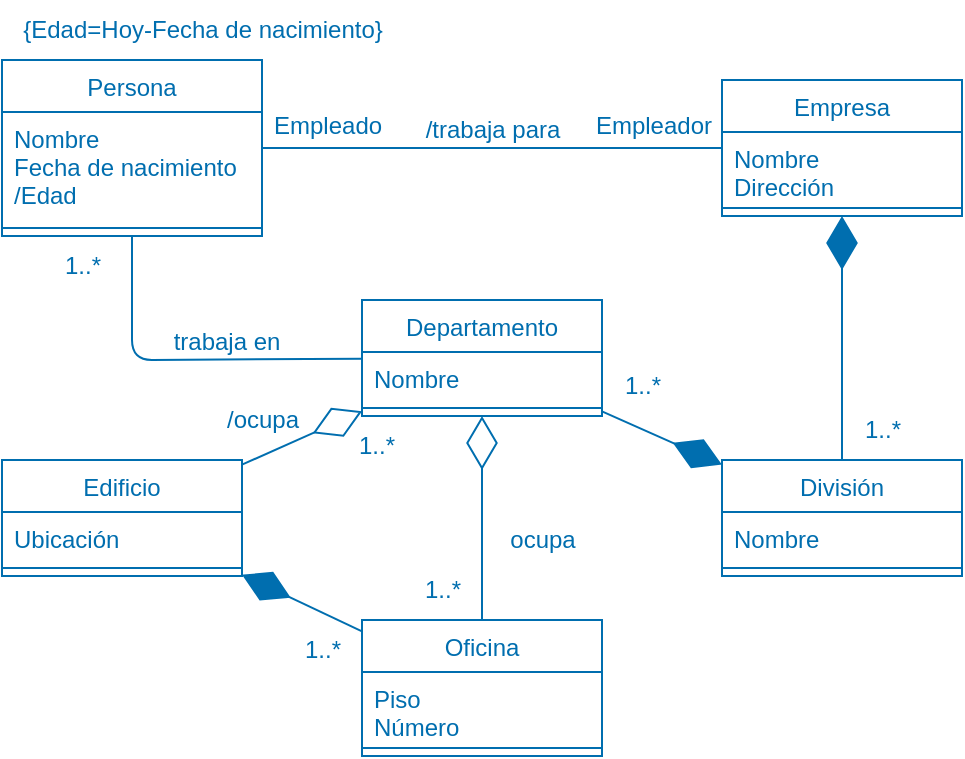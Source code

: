 <mxfile>
    <diagram id="S41Ij-kwdyT3CQB6zLDD" name="Page-1">
        <mxGraphModel dx="640" dy="540" grid="1" gridSize="10" guides="1" tooltips="1" connect="1" arrows="1" fold="1" page="1" pageScale="1" pageWidth="850" pageHeight="1100" math="0" shadow="0">
            <root>
                <mxCell id="0"/>
                <mxCell id="1" parent="0"/>
                <mxCell id="6" value="Persona" style="swimlane;fontStyle=0;align=center;verticalAlign=top;childLayout=stackLayout;horizontal=1;startSize=26;horizontalStack=0;resizeParent=1;resizeParentMax=0;resizeLast=0;collapsible=1;marginBottom=0;fillColor=none;fontColor=#006EAF;strokeColor=#006EAF;" vertex="1" parent="1">
                    <mxGeometry x="40" y="40" width="130" height="88" as="geometry"/>
                </mxCell>
                <mxCell id="7" value="Nombre&#10;Fecha de nacimiento&#10;/Edad" style="text;strokeColor=none;fillColor=none;align=left;verticalAlign=top;spacingLeft=4;spacingRight=4;overflow=hidden;rotatable=0;points=[[0,0.5],[1,0.5]];portConstraint=eastwest;fontColor=#006EAF;" vertex="1" parent="6">
                    <mxGeometry y="26" width="130" height="54" as="geometry"/>
                </mxCell>
                <mxCell id="8" value="" style="line;strokeWidth=1;fillColor=none;align=left;verticalAlign=middle;spacingTop=-1;spacingLeft=3;spacingRight=3;rotatable=0;labelPosition=right;points=[];portConstraint=eastwest;strokeColor=inherit;" vertex="1" parent="6">
                    <mxGeometry y="80" width="130" height="8" as="geometry"/>
                </mxCell>
                <mxCell id="10" value="Empresa" style="swimlane;fontStyle=0;align=center;verticalAlign=top;childLayout=stackLayout;horizontal=1;startSize=26;horizontalStack=0;resizeParent=1;resizeParentMax=0;resizeLast=0;collapsible=1;marginBottom=0;fillColor=none;fontColor=#006EAF;strokeColor=#006EAF;" vertex="1" parent="1">
                    <mxGeometry x="400" y="50" width="120" height="68" as="geometry"/>
                </mxCell>
                <mxCell id="11" value="Nombre&#10;Dirección" style="text;strokeColor=none;fillColor=none;align=left;verticalAlign=top;spacingLeft=4;spacingRight=4;overflow=hidden;rotatable=0;points=[[0,0.5],[1,0.5]];portConstraint=eastwest;fontColor=#006EAF;" vertex="1" parent="10">
                    <mxGeometry y="26" width="120" height="34" as="geometry"/>
                </mxCell>
                <mxCell id="12" value="" style="line;strokeWidth=1;fillColor=none;align=left;verticalAlign=middle;spacingTop=-1;spacingLeft=3;spacingRight=3;rotatable=0;labelPosition=right;points=[];portConstraint=eastwest;strokeColor=inherit;" vertex="1" parent="10">
                    <mxGeometry y="60" width="120" height="8" as="geometry"/>
                </mxCell>
                <mxCell id="16" value="Departamento" style="swimlane;fontStyle=0;align=center;verticalAlign=top;childLayout=stackLayout;horizontal=1;startSize=26;horizontalStack=0;resizeParent=1;resizeParentMax=0;resizeLast=0;collapsible=1;marginBottom=0;fillColor=none;fontColor=#006EAF;strokeColor=#006EAF;" vertex="1" parent="1">
                    <mxGeometry x="220" y="160" width="120" height="58" as="geometry"/>
                </mxCell>
                <mxCell id="17" value="Nombre" style="text;strokeColor=none;fillColor=none;align=left;verticalAlign=top;spacingLeft=4;spacingRight=4;overflow=hidden;rotatable=0;points=[[0,0.5],[1,0.5]];portConstraint=eastwest;fontColor=#006EAF;" vertex="1" parent="16">
                    <mxGeometry y="26" width="120" height="24" as="geometry"/>
                </mxCell>
                <mxCell id="18" value="" style="line;strokeWidth=1;fillColor=none;align=left;verticalAlign=middle;spacingTop=-1;spacingLeft=3;spacingRight=3;rotatable=0;labelPosition=right;points=[];portConstraint=eastwest;strokeColor=inherit;" vertex="1" parent="16">
                    <mxGeometry y="50" width="120" height="8" as="geometry"/>
                </mxCell>
                <mxCell id="19" value="Oficina" style="swimlane;fontStyle=0;align=center;verticalAlign=top;childLayout=stackLayout;horizontal=1;startSize=26;horizontalStack=0;resizeParent=1;resizeParentMax=0;resizeLast=0;collapsible=1;marginBottom=0;strokeColor=#006EAF;fontFamily=Helvetica;fontSize=12;fontColor=#006EAF;fillColor=none;" vertex="1" parent="1">
                    <mxGeometry x="220" y="320" width="120" height="68" as="geometry"/>
                </mxCell>
                <mxCell id="20" value="Piso&#10;Número" style="text;strokeColor=none;fillColor=none;align=left;verticalAlign=top;spacingLeft=4;spacingRight=4;overflow=hidden;rotatable=0;points=[[0,0.5],[1,0.5]];portConstraint=eastwest;fontFamily=Helvetica;fontSize=12;fontColor=#006EAF;startSize=26;" vertex="1" parent="19">
                    <mxGeometry y="26" width="120" height="34" as="geometry"/>
                </mxCell>
                <mxCell id="21" value="" style="line;strokeWidth=1;fillColor=none;align=left;verticalAlign=middle;spacingTop=-1;spacingLeft=3;spacingRight=3;rotatable=0;labelPosition=right;points=[];portConstraint=eastwest;strokeColor=inherit;fontFamily=Helvetica;fontSize=12;fontColor=#006EAF;startSize=26;" vertex="1" parent="19">
                    <mxGeometry y="60" width="120" height="8" as="geometry"/>
                </mxCell>
                <mxCell id="23" value="Edificio" style="swimlane;fontStyle=0;align=center;verticalAlign=top;childLayout=stackLayout;horizontal=1;startSize=26;horizontalStack=0;resizeParent=1;resizeParentMax=0;resizeLast=0;collapsible=1;marginBottom=0;strokeColor=#006EAF;fontFamily=Helvetica;fontSize=12;fontColor=#006EAF;fillColor=none;" vertex="1" parent="1">
                    <mxGeometry x="40" y="240" width="120" height="58" as="geometry"/>
                </mxCell>
                <mxCell id="24" value="Ubicación" style="text;strokeColor=none;fillColor=none;align=left;verticalAlign=top;spacingLeft=4;spacingRight=4;overflow=hidden;rotatable=0;points=[[0,0.5],[1,0.5]];portConstraint=eastwest;fontFamily=Helvetica;fontSize=12;fontColor=#006EAF;startSize=26;" vertex="1" parent="23">
                    <mxGeometry y="26" width="120" height="24" as="geometry"/>
                </mxCell>
                <mxCell id="25" value="" style="line;strokeWidth=1;fillColor=none;align=left;verticalAlign=middle;spacingTop=-1;spacingLeft=3;spacingRight=3;rotatable=0;labelPosition=right;points=[];portConstraint=eastwest;strokeColor=inherit;fontFamily=Helvetica;fontSize=12;fontColor=#006EAF;startSize=26;" vertex="1" parent="23">
                    <mxGeometry y="50" width="120" height="8" as="geometry"/>
                </mxCell>
                <mxCell id="26" value="División" style="swimlane;fontStyle=0;align=center;verticalAlign=top;childLayout=stackLayout;horizontal=1;startSize=26;horizontalStack=0;resizeParent=1;resizeParentMax=0;resizeLast=0;collapsible=1;marginBottom=0;strokeColor=#006EAF;fontFamily=Helvetica;fontSize=12;fontColor=#006EAF;fillColor=none;" vertex="1" parent="1">
                    <mxGeometry x="400" y="240" width="120" height="58" as="geometry"/>
                </mxCell>
                <mxCell id="27" value="Nombre" style="text;strokeColor=none;fillColor=none;align=left;verticalAlign=top;spacingLeft=4;spacingRight=4;overflow=hidden;rotatable=0;points=[[0,0.5],[1,0.5]];portConstraint=eastwest;fontFamily=Helvetica;fontSize=12;fontColor=#006EAF;startSize=26;" vertex="1" parent="26">
                    <mxGeometry y="26" width="120" height="24" as="geometry"/>
                </mxCell>
                <mxCell id="28" value="" style="line;strokeWidth=1;fillColor=none;align=left;verticalAlign=middle;spacingTop=-1;spacingLeft=3;spacingRight=3;rotatable=0;labelPosition=right;points=[];portConstraint=eastwest;strokeColor=inherit;fontFamily=Helvetica;fontSize=12;fontColor=#006EAF;startSize=26;" vertex="1" parent="26">
                    <mxGeometry y="50" width="120" height="8" as="geometry"/>
                </mxCell>
                <mxCell id="29" value="" style="endArrow=diamondThin;endFill=1;endSize=24;html=1;fontFamily=Helvetica;fontSize=12;fontColor=#006EAF;fillColor=#1ba1e2;strokeColor=#006EAF;" edge="1" parent="1" source="26" target="10">
                    <mxGeometry width="160" relative="1" as="geometry">
                        <mxPoint x="420" y="190" as="sourcePoint"/>
                        <mxPoint x="580" y="190" as="targetPoint"/>
                    </mxGeometry>
                </mxCell>
                <mxCell id="30" value="1..*" style="text;html=1;align=center;verticalAlign=middle;resizable=0;points=[];autosize=1;strokeColor=none;fillColor=none;fontSize=12;fontFamily=Helvetica;fontColor=#006EAF;" vertex="1" parent="1">
                    <mxGeometry x="460" y="210" width="40" height="30" as="geometry"/>
                </mxCell>
                <mxCell id="31" value="" style="endArrow=diamondThin;endFill=1;endSize=24;html=1;fontFamily=Helvetica;fontSize=12;fontColor=#006EAF;fillColor=#1ba1e2;strokeColor=#006EAF;" edge="1" parent="1" source="16" target="26">
                    <mxGeometry width="160" relative="1" as="geometry">
                        <mxPoint x="390" y="200" as="sourcePoint"/>
                        <mxPoint x="470" y="118" as="targetPoint"/>
                    </mxGeometry>
                </mxCell>
                <mxCell id="32" value="1..*" style="text;html=1;align=center;verticalAlign=middle;resizable=0;points=[];autosize=1;strokeColor=none;fillColor=none;fontSize=12;fontFamily=Helvetica;fontColor=#006EAF;" vertex="1" parent="1">
                    <mxGeometry x="340" y="188" width="40" height="30" as="geometry"/>
                </mxCell>
                <mxCell id="33" value="/trabaja para" style="endArrow=none;startArrow=none;endFill=0;startFill=0;endSize=8;html=1;verticalAlign=bottom;labelBackgroundColor=none;strokeWidth=1;fontFamily=Helvetica;fontSize=12;fontColor=#006EAF;fillColor=#1ba1e2;strokeColor=#006EAF;" edge="1" parent="1" source="6" target="10">
                    <mxGeometry width="160" relative="1" as="geometry">
                        <mxPoint x="210" y="90" as="sourcePoint"/>
                        <mxPoint x="370" y="90" as="targetPoint"/>
                    </mxGeometry>
                </mxCell>
                <mxCell id="34" value="Empleado" style="text;html=1;align=left;verticalAlign=middle;resizable=0;points=[];autosize=1;strokeColor=none;fillColor=none;fontSize=12;fontFamily=Helvetica;fontColor=#006EAF;" vertex="1" parent="1">
                    <mxGeometry x="174" y="58" width="80" height="30" as="geometry"/>
                </mxCell>
                <mxCell id="36" value="Empleador" style="text;html=1;align=right;verticalAlign=middle;resizable=0;points=[];autosize=1;strokeColor=none;fillColor=none;fontSize=12;fontFamily=Helvetica;fontColor=#006EAF;" vertex="1" parent="1">
                    <mxGeometry x="316" y="58" width="80" height="30" as="geometry"/>
                </mxCell>
                <mxCell id="37" value="trabaja en" style="endArrow=none;startArrow=none;endFill=0;startFill=0;endSize=8;html=1;verticalAlign=bottom;labelBackgroundColor=none;strokeWidth=1;fontFamily=Helvetica;fontSize=12;fontColor=#006EAF;fillColor=#1ba1e2;strokeColor=#006EAF;" edge="1" parent="1" source="6" target="16">
                    <mxGeometry x="0.231" width="160" relative="1" as="geometry">
                        <mxPoint x="170" y="94" as="sourcePoint"/>
                        <mxPoint x="410" y="94" as="targetPoint"/>
                        <Array as="points">
                            <mxPoint x="105" y="190"/>
                        </Array>
                        <mxPoint as="offset"/>
                    </mxGeometry>
                </mxCell>
                <mxCell id="38" value="1..*" style="text;html=1;align=center;verticalAlign=middle;resizable=0;points=[];autosize=1;strokeColor=none;fillColor=none;fontSize=12;fontFamily=Helvetica;fontColor=#006EAF;" vertex="1" parent="1">
                    <mxGeometry x="60" y="128" width="40" height="30" as="geometry"/>
                </mxCell>
                <mxCell id="39" value="ocupa" style="endArrow=diamondThin;endFill=0;endSize=24;html=1;fontFamily=Helvetica;fontSize=12;fontColor=#006EAF;fillColor=#1ba1e2;strokeColor=#006EAF;labelBackgroundColor=none;" edge="1" parent="1" source="19" target="16">
                    <mxGeometry x="-0.216" y="-30" width="160" relative="1" as="geometry">
                        <mxPoint x="250" y="280" as="sourcePoint"/>
                        <mxPoint x="410" y="280" as="targetPoint"/>
                        <mxPoint as="offset"/>
                    </mxGeometry>
                </mxCell>
                <mxCell id="40" value="1..*" style="text;html=1;align=center;verticalAlign=middle;resizable=0;points=[];autosize=1;strokeColor=none;fillColor=none;fontSize=12;fontFamily=Helvetica;fontColor=#006EAF;" vertex="1" parent="1">
                    <mxGeometry x="240" y="290" width="40" height="30" as="geometry"/>
                </mxCell>
                <mxCell id="41" value="" style="endArrow=diamondThin;endFill=1;endSize=24;html=1;fontFamily=Helvetica;fontSize=12;fontColor=#006EAF;fillColor=#1ba1e2;strokeColor=#006EAF;" edge="1" parent="1" source="19" target="23">
                    <mxGeometry width="160" relative="1" as="geometry">
                        <mxPoint x="470" y="250" as="sourcePoint"/>
                        <mxPoint x="470" y="128" as="targetPoint"/>
                    </mxGeometry>
                </mxCell>
                <mxCell id="42" value="1..*" style="text;html=1;align=center;verticalAlign=middle;resizable=0;points=[];autosize=1;strokeColor=none;fillColor=none;fontSize=12;fontFamily=Helvetica;fontColor=#006EAF;" vertex="1" parent="1">
                    <mxGeometry x="180" y="320" width="40" height="30" as="geometry"/>
                </mxCell>
                <mxCell id="43" value="/ocupa" style="endArrow=diamondThin;endFill=0;endSize=24;html=1;fontFamily=Helvetica;fontSize=12;fontColor=#006EAF;fillColor=#1ba1e2;strokeColor=#006EAF;labelBackgroundColor=none;" edge="1" parent="1" source="23" target="16">
                    <mxGeometry x="-0.445" y="16" width="160" relative="1" as="geometry">
                        <mxPoint x="290" y="330" as="sourcePoint"/>
                        <mxPoint x="290" y="228" as="targetPoint"/>
                        <mxPoint as="offset"/>
                    </mxGeometry>
                </mxCell>
                <mxCell id="44" value="1..*" style="text;html=1;align=center;verticalAlign=middle;resizable=0;points=[];autosize=1;strokeColor=none;fillColor=none;fontSize=12;fontFamily=Helvetica;fontColor=#006EAF;" vertex="1" parent="1">
                    <mxGeometry x="207" y="218" width="40" height="30" as="geometry"/>
                </mxCell>
                <mxCell id="45" value="{Edad=Hoy-Fecha de nacimiento}" style="text;html=1;align=center;verticalAlign=middle;resizable=0;points=[];autosize=1;strokeColor=none;fillColor=none;fontSize=12;fontFamily=Helvetica;fontColor=#006EAF;" vertex="1" parent="1">
                    <mxGeometry x="40" y="10" width="200" height="30" as="geometry"/>
                </mxCell>
            </root>
        </mxGraphModel>
    </diagram>
</mxfile>